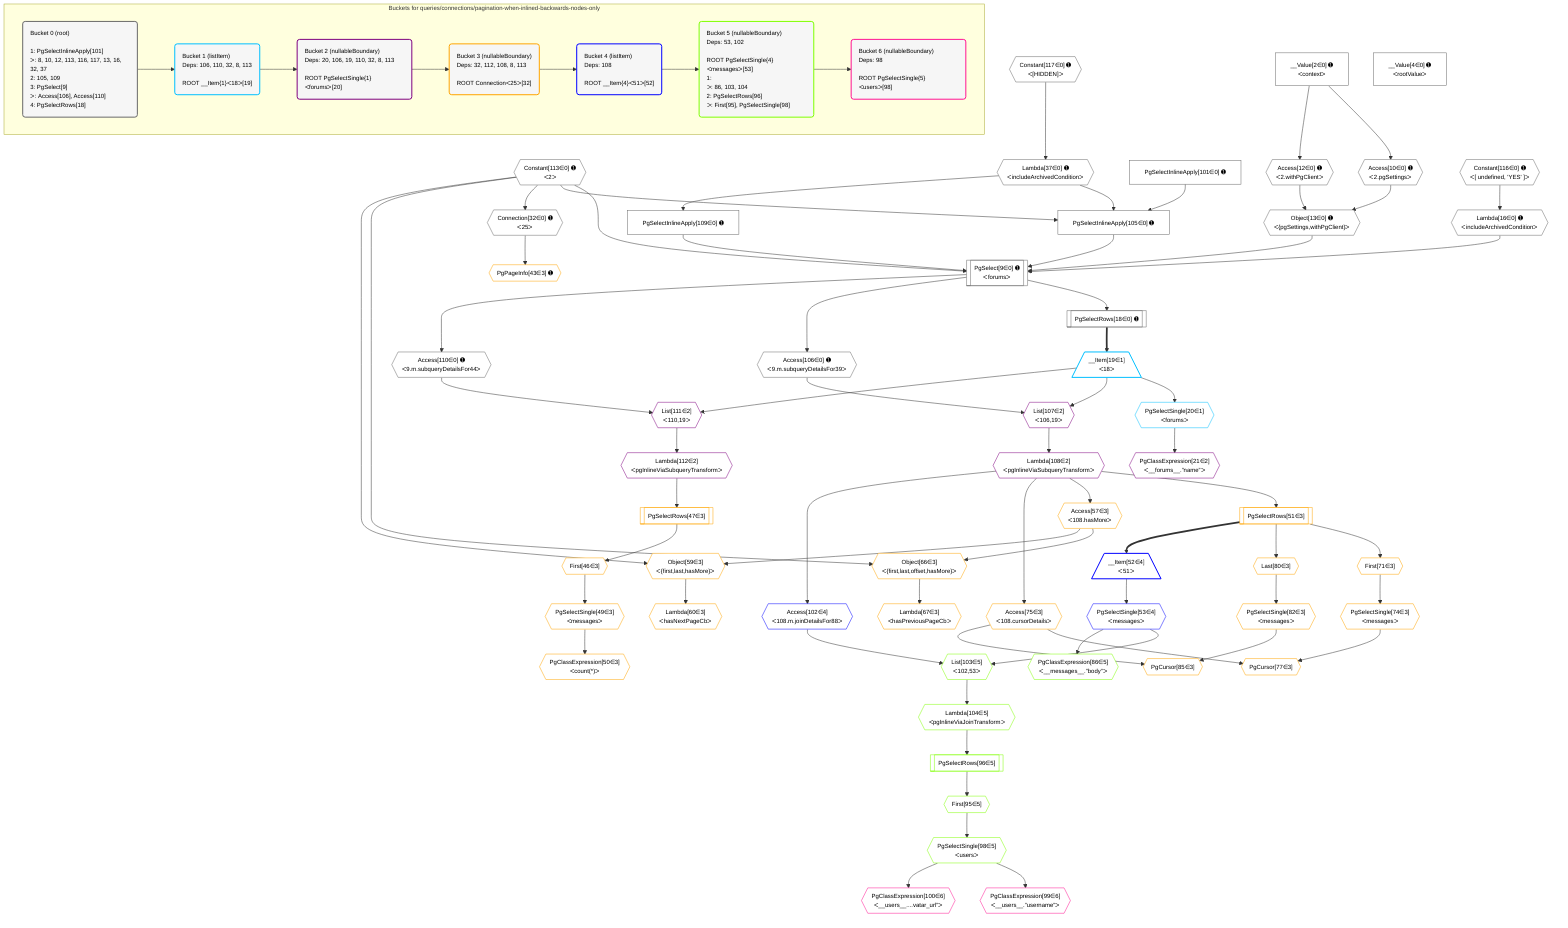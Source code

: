 %%{init: {'themeVariables': { 'fontSize': '12px'}}}%%
graph TD
    classDef path fill:#eee,stroke:#000,color:#000
    classDef plan fill:#fff,stroke-width:1px,color:#000
    classDef itemplan fill:#fff,stroke-width:2px,color:#000
    classDef unbatchedplan fill:#dff,stroke-width:1px,color:#000
    classDef sideeffectplan fill:#fcc,stroke-width:2px,color:#000
    classDef bucket fill:#f6f6f6,color:#000,stroke-width:2px,text-align:left

    subgraph "Buckets for queries/connections/pagination-when-inlined-backwards-nodes-only"
    Bucket0("Bucket 0 (root)<br /><br />1: PgSelectInlineApply[101]<br />ᐳ: 8, 10, 12, 113, 116, 117, 13, 16, 32, 37<br />2: 105, 109<br />3: PgSelect[9]<br />ᐳ: Access[106], Access[110]<br />4: PgSelectRows[18]"):::bucket
    Bucket1("Bucket 1 (listItem)<br />Deps: 106, 110, 32, 8, 113<br /><br />ROOT __Item{1}ᐸ18ᐳ[19]"):::bucket
    Bucket2("Bucket 2 (nullableBoundary)<br />Deps: 20, 106, 19, 110, 32, 8, 113<br /><br />ROOT PgSelectSingle{1}ᐸforumsᐳ[20]"):::bucket
    Bucket3("Bucket 3 (nullableBoundary)<br />Deps: 32, 112, 108, 8, 113<br /><br />ROOT Connectionᐸ25ᐳ[32]"):::bucket
    Bucket4("Bucket 4 (listItem)<br />Deps: 108<br /><br />ROOT __Item{4}ᐸ51ᐳ[52]"):::bucket
    Bucket5("Bucket 5 (nullableBoundary)<br />Deps: 53, 102<br /><br />ROOT PgSelectSingle{4}ᐸmessagesᐳ[53]<br />1: <br />ᐳ: 86, 103, 104<br />2: PgSelectRows[96]<br />ᐳ: First[95], PgSelectSingle[98]"):::bucket
    Bucket6("Bucket 6 (nullableBoundary)<br />Deps: 98<br /><br />ROOT PgSelectSingle{5}ᐸusersᐳ[98]"):::bucket
    end
    Bucket0 --> Bucket1
    Bucket1 --> Bucket2
    Bucket2 --> Bucket3
    Bucket3 --> Bucket4
    Bucket4 --> Bucket5
    Bucket5 --> Bucket6

    %% plan dependencies
    PgSelect9[["PgSelect[9∈0] ➊<br />ᐸforumsᐳ"]]:::plan
    Object13{{"Object[13∈0] ➊<br />ᐸ{pgSettings,withPgClient}ᐳ"}}:::plan
    Constant113{{"Constant[113∈0] ➊<br />ᐸ2ᐳ"}}:::plan
    Lambda16{{"Lambda[16∈0] ➊<br />ᐸincludeArchivedConditionᐳ"}}:::plan
    PgSelectInlineApply105["PgSelectInlineApply[105∈0] ➊"]:::plan
    PgSelectInlineApply109["PgSelectInlineApply[109∈0] ➊"]:::plan
    Object13 & Constant113 & Lambda16 & PgSelectInlineApply105 & PgSelectInlineApply109 --> PgSelect9
    Lambda37{{"Lambda[37∈0] ➊<br />ᐸincludeArchivedConditionᐳ"}}:::plan
    PgSelectInlineApply101["PgSelectInlineApply[101∈0] ➊"]:::plan
    Constant113 & Lambda37 & PgSelectInlineApply101 --> PgSelectInlineApply105
    Access10{{"Access[10∈0] ➊<br />ᐸ2.pgSettingsᐳ"}}:::plan
    Access12{{"Access[12∈0] ➊<br />ᐸ2.withPgClientᐳ"}}:::plan
    Access10 & Access12 --> Object13
    __Value2["__Value[2∈0] ➊<br />ᐸcontextᐳ"]:::plan
    __Value2 --> Access10
    __Value2 --> Access12
    Constant116{{"Constant[116∈0] ➊<br />ᐸ[ undefined, 'YES' ]ᐳ"}}:::plan
    Constant116 --> Lambda16
    PgSelectRows18[["PgSelectRows[18∈0] ➊"]]:::plan
    PgSelect9 --> PgSelectRows18
    Connection32{{"Connection[32∈0] ➊<br />ᐸ25ᐳ"}}:::plan
    Constant113 --> Connection32
    Constant117{{"Constant[117∈0] ➊<br />ᐸ[HIDDEN]ᐳ"}}:::plan
    Constant117 --> Lambda37
    Access106{{"Access[106∈0] ➊<br />ᐸ9.m.subqueryDetailsFor39ᐳ"}}:::plan
    PgSelect9 --> Access106
    Lambda37 --> PgSelectInlineApply109
    Access110{{"Access[110∈0] ➊<br />ᐸ9.m.subqueryDetailsFor44ᐳ"}}:::plan
    PgSelect9 --> Access110
    __Value4["__Value[4∈0] ➊<br />ᐸrootValueᐳ"]:::plan
    __Item19[/"__Item[19∈1]<br />ᐸ18ᐳ"\]:::itemplan
    PgSelectRows18 ==> __Item19
    PgSelectSingle20{{"PgSelectSingle[20∈1]<br />ᐸforumsᐳ"}}:::plan
    __Item19 --> PgSelectSingle20
    List107{{"List[107∈2]<br />ᐸ106,19ᐳ"}}:::plan
    Access106 & __Item19 --> List107
    List111{{"List[111∈2]<br />ᐸ110,19ᐳ"}}:::plan
    Access110 & __Item19 --> List111
    PgClassExpression21{{"PgClassExpression[21∈2]<br />ᐸ__forums__.”name”ᐳ"}}:::plan
    PgSelectSingle20 --> PgClassExpression21
    Lambda108{{"Lambda[108∈2]<br />ᐸpgInlineViaSubqueryTransformᐳ"}}:::plan
    List107 --> Lambda108
    Lambda112{{"Lambda[112∈2]<br />ᐸpgInlineViaSubqueryTransformᐳ"}}:::plan
    List111 --> Lambda112
    Object66{{"Object[66∈3]<br />ᐸ{first,last,offset,hasMore}ᐳ"}}:::plan
    Access57{{"Access[57∈3]<br />ᐸ108.hasMoreᐳ"}}:::plan
    Constant113 & Access57 --> Object66
    Object59{{"Object[59∈3]<br />ᐸ{first,last,hasMore}ᐳ"}}:::plan
    Constant113 & Access57 --> Object59
    PgCursor77{{"PgCursor[77∈3]"}}:::plan
    PgSelectSingle74{{"PgSelectSingle[74∈3]<br />ᐸmessagesᐳ"}}:::plan
    Access75{{"Access[75∈3]<br />ᐸ108.cursorDetailsᐳ"}}:::plan
    PgSelectSingle74 & Access75 --> PgCursor77
    PgCursor85{{"PgCursor[85∈3]"}}:::plan
    PgSelectSingle82{{"PgSelectSingle[82∈3]<br />ᐸmessagesᐳ"}}:::plan
    PgSelectSingle82 & Access75 --> PgCursor85
    PgPageInfo43{{"PgPageInfo[43∈3] ➊"}}:::plan
    Connection32 --> PgPageInfo43
    First46{{"First[46∈3]"}}:::plan
    PgSelectRows47[["PgSelectRows[47∈3]"]]:::plan
    PgSelectRows47 --> First46
    Lambda112 --> PgSelectRows47
    PgSelectSingle49{{"PgSelectSingle[49∈3]<br />ᐸmessagesᐳ"}}:::plan
    First46 --> PgSelectSingle49
    PgClassExpression50{{"PgClassExpression[50∈3]<br />ᐸcount(*)ᐳ"}}:::plan
    PgSelectSingle49 --> PgClassExpression50
    PgSelectRows51[["PgSelectRows[51∈3]"]]:::plan
    Lambda108 --> PgSelectRows51
    Lambda108 --> Access57
    Lambda60{{"Lambda[60∈3]<br />ᐸhasNextPageCbᐳ"}}:::plan
    Object59 --> Lambda60
    Lambda67{{"Lambda[67∈3]<br />ᐸhasPreviousPageCbᐳ"}}:::plan
    Object66 --> Lambda67
    First71{{"First[71∈3]"}}:::plan
    PgSelectRows51 --> First71
    First71 --> PgSelectSingle74
    Lambda108 --> Access75
    Last80{{"Last[80∈3]"}}:::plan
    PgSelectRows51 --> Last80
    Last80 --> PgSelectSingle82
    __Item52[/"__Item[52∈4]<br />ᐸ51ᐳ"\]:::itemplan
    PgSelectRows51 ==> __Item52
    PgSelectSingle53{{"PgSelectSingle[53∈4]<br />ᐸmessagesᐳ"}}:::plan
    __Item52 --> PgSelectSingle53
    Access102{{"Access[102∈4]<br />ᐸ108.m.joinDetailsFor88ᐳ"}}:::plan
    Lambda108 --> Access102
    List103{{"List[103∈5]<br />ᐸ102,53ᐳ"}}:::plan
    Access102 & PgSelectSingle53 --> List103
    PgClassExpression86{{"PgClassExpression[86∈5]<br />ᐸ__messages__.”body”ᐳ"}}:::plan
    PgSelectSingle53 --> PgClassExpression86
    First95{{"First[95∈5]"}}:::plan
    PgSelectRows96[["PgSelectRows[96∈5]"]]:::plan
    PgSelectRows96 --> First95
    Lambda104{{"Lambda[104∈5]<br />ᐸpgInlineViaJoinTransformᐳ"}}:::plan
    Lambda104 --> PgSelectRows96
    PgSelectSingle98{{"PgSelectSingle[98∈5]<br />ᐸusersᐳ"}}:::plan
    First95 --> PgSelectSingle98
    List103 --> Lambda104
    PgClassExpression99{{"PgClassExpression[99∈6]<br />ᐸ__users__.”username”ᐳ"}}:::plan
    PgSelectSingle98 --> PgClassExpression99
    PgClassExpression100{{"PgClassExpression[100∈6]<br />ᐸ__users__....vatar_url”ᐳ"}}:::plan
    PgSelectSingle98 --> PgClassExpression100

    %% define steps
    classDef bucket0 stroke:#696969
    class Bucket0,__Value2,__Value4,PgSelect9,Access10,Access12,Object13,Lambda16,PgSelectRows18,Connection32,Lambda37,PgSelectInlineApply101,PgSelectInlineApply105,Access106,PgSelectInlineApply109,Access110,Constant113,Constant116,Constant117 bucket0
    classDef bucket1 stroke:#00bfff
    class Bucket1,__Item19,PgSelectSingle20 bucket1
    classDef bucket2 stroke:#7f007f
    class Bucket2,PgClassExpression21,List107,Lambda108,List111,Lambda112 bucket2
    classDef bucket3 stroke:#ffa500
    class Bucket3,PgPageInfo43,First46,PgSelectRows47,PgSelectSingle49,PgClassExpression50,PgSelectRows51,Access57,Object59,Lambda60,Object66,Lambda67,First71,PgSelectSingle74,Access75,PgCursor77,Last80,PgSelectSingle82,PgCursor85 bucket3
    classDef bucket4 stroke:#0000ff
    class Bucket4,__Item52,PgSelectSingle53,Access102 bucket4
    classDef bucket5 stroke:#7fff00
    class Bucket5,PgClassExpression86,First95,PgSelectRows96,PgSelectSingle98,List103,Lambda104 bucket5
    classDef bucket6 stroke:#ff1493
    class Bucket6,PgClassExpression99,PgClassExpression100 bucket6
